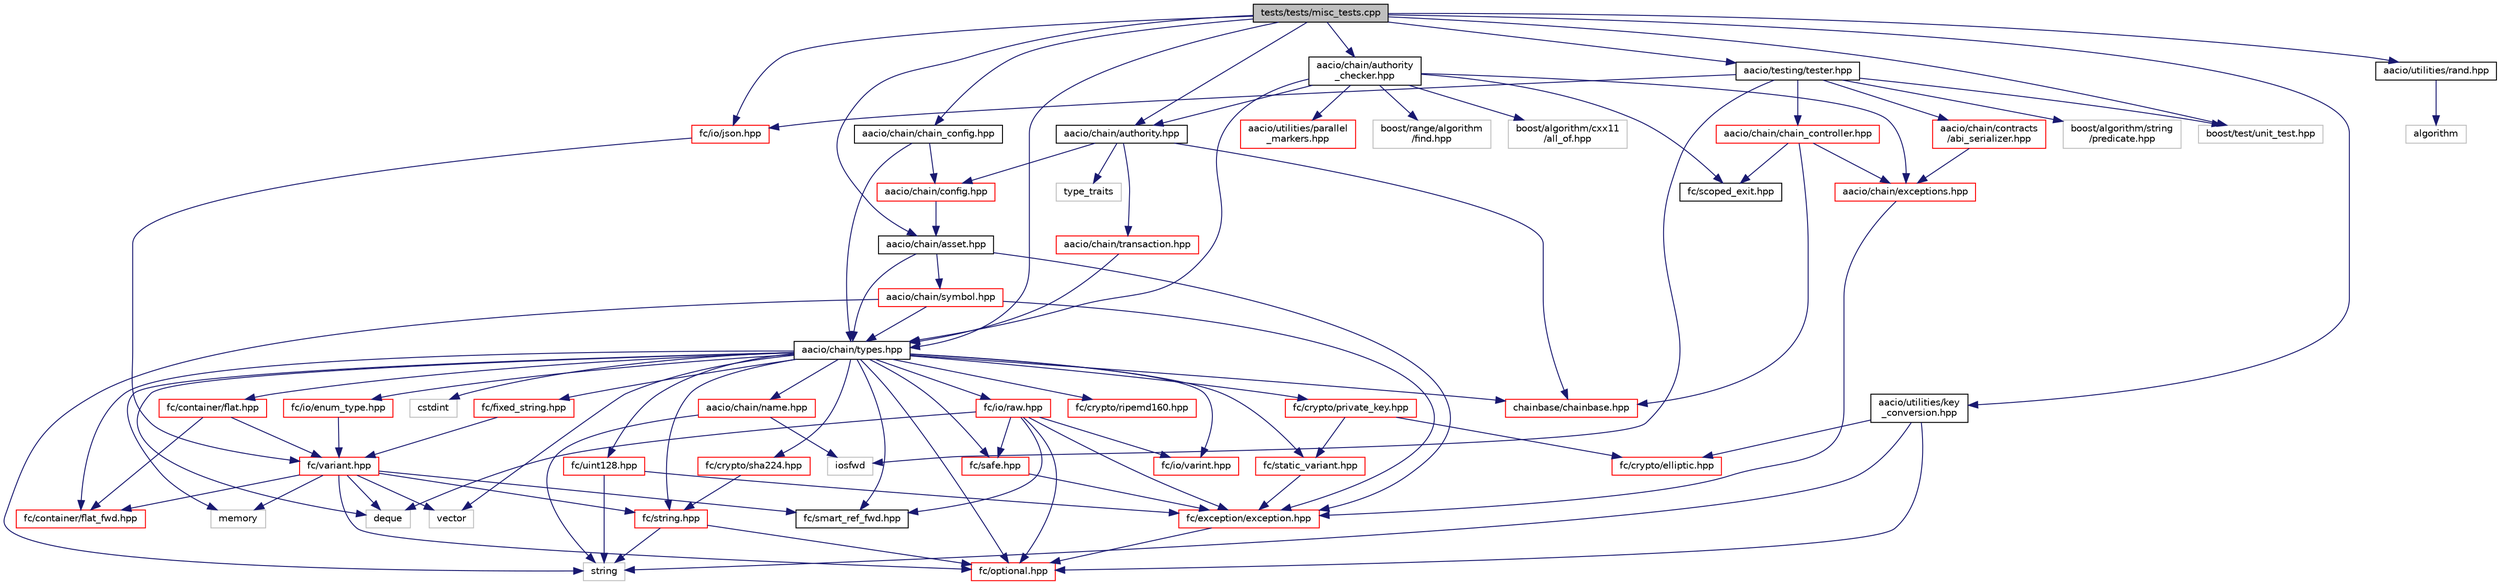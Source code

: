 digraph "tests/tests/misc_tests.cpp"
{
  edge [fontname="Helvetica",fontsize="10",labelfontname="Helvetica",labelfontsize="10"];
  node [fontname="Helvetica",fontsize="10",shape=record];
  Node0 [label="tests/tests/misc_tests.cpp",height=0.2,width=0.4,color="black", fillcolor="grey75", style="filled", fontcolor="black"];
  Node0 -> Node1 [color="midnightblue",fontsize="10",style="solid"];
  Node1 [label="aacio/chain/chain_config.hpp",height=0.2,width=0.4,color="black", fillcolor="white", style="filled",URL="$chain__config_8hpp.html"];
  Node1 -> Node2 [color="midnightblue",fontsize="10",style="solid"];
  Node2 [label="aacio/chain/types.hpp",height=0.2,width=0.4,color="black", fillcolor="white", style="filled",URL="$libraries_2chain_2include_2aacio_2chain_2types_8hpp.html"];
  Node2 -> Node3 [color="midnightblue",fontsize="10",style="solid"];
  Node3 [label="aacio/chain/name.hpp",height=0.2,width=0.4,color="red", fillcolor="white", style="filled",URL="$name_8hpp_source.html"];
  Node3 -> Node4 [color="midnightblue",fontsize="10",style="solid"];
  Node4 [label="string",height=0.2,width=0.4,color="grey75", fillcolor="white", style="filled"];
  Node3 -> Node32 [color="midnightblue",fontsize="10",style="solid"];
  Node32 [label="iosfwd",height=0.2,width=0.4,color="grey75", fillcolor="white", style="filled"];
  Node2 -> Node33 [color="midnightblue",fontsize="10",style="solid"];
  Node33 [label="chainbase/chainbase.hpp",height=0.2,width=0.4,color="red", fillcolor="white", style="filled",URL="$chainbase_8hpp_source.html"];
  Node2 -> Node27 [color="midnightblue",fontsize="10",style="solid"];
  Node27 [label="fc/container/flat_fwd.hpp",height=0.2,width=0.4,color="red", fillcolor="white", style="filled",URL="$flat__fwd_8hpp_source.html"];
  Node2 -> Node57 [color="midnightblue",fontsize="10",style="solid"];
  Node57 [label="fc/io/varint.hpp",height=0.2,width=0.4,color="red", fillcolor="white", style="filled",URL="$libraries_2fc_2include_2fc_2io_2varint_8hpp_source.html"];
  Node2 -> Node59 [color="midnightblue",fontsize="10",style="solid"];
  Node59 [label="fc/io/enum_type.hpp",height=0.2,width=0.4,color="red", fillcolor="white", style="filled",URL="$enum__type_8hpp_source.html"];
  Node59 -> Node63 [color="midnightblue",fontsize="10",style="solid"];
  Node63 [label="fc/variant.hpp",height=0.2,width=0.4,color="red", fillcolor="white", style="filled",URL="$variant_8hpp_source.html"];
  Node63 -> Node19 [color="midnightblue",fontsize="10",style="solid"];
  Node19 [label="deque",height=0.2,width=0.4,color="grey75", fillcolor="white", style="filled"];
  Node63 -> Node64 [color="midnightblue",fontsize="10",style="solid"];
  Node64 [label="memory",height=0.2,width=0.4,color="grey75", fillcolor="white", style="filled"];
  Node63 -> Node10 [color="midnightblue",fontsize="10",style="solid"];
  Node10 [label="vector",height=0.2,width=0.4,color="grey75", fillcolor="white", style="filled"];
  Node63 -> Node24 [color="midnightblue",fontsize="10",style="solid"];
  Node24 [label="fc/optional.hpp",height=0.2,width=0.4,color="red", fillcolor="white", style="filled",URL="$libraries_2fc_2include_2fc_2optional_8hpp_source.html"];
  Node63 -> Node21 [color="midnightblue",fontsize="10",style="solid"];
  Node21 [label="fc/string.hpp",height=0.2,width=0.4,color="red", fillcolor="white", style="filled",URL="$string_8hpp_source.html"];
  Node21 -> Node24 [color="midnightblue",fontsize="10",style="solid"];
  Node21 -> Node4 [color="midnightblue",fontsize="10",style="solid"];
  Node63 -> Node27 [color="midnightblue",fontsize="10",style="solid"];
  Node63 -> Node67 [color="midnightblue",fontsize="10",style="solid"];
  Node67 [label="fc/smart_ref_fwd.hpp",height=0.2,width=0.4,color="black", fillcolor="white", style="filled",URL="$smart__ref__fwd_8hpp_source.html"];
  Node2 -> Node86 [color="midnightblue",fontsize="10",style="solid"];
  Node86 [label="fc/crypto/sha224.hpp",height=0.2,width=0.4,color="red", fillcolor="white", style="filled",URL="$sha224_8hpp_source.html"];
  Node86 -> Node21 [color="midnightblue",fontsize="10",style="solid"];
  Node2 -> Node24 [color="midnightblue",fontsize="10",style="solid"];
  Node2 -> Node73 [color="midnightblue",fontsize="10",style="solid"];
  Node73 [label="fc/safe.hpp",height=0.2,width=0.4,color="red", fillcolor="white", style="filled",URL="$safe_8hpp_source.html"];
  Node73 -> Node74 [color="midnightblue",fontsize="10",style="solid"];
  Node74 [label="fc/exception/exception.hpp",height=0.2,width=0.4,color="red", fillcolor="white", style="filled",URL="$exception_8hpp.html",tooltip="Defines exception&#39;s used by fc. "];
  Node74 -> Node24 [color="midnightblue",fontsize="10",style="solid"];
  Node2 -> Node87 [color="midnightblue",fontsize="10",style="solid"];
  Node87 [label="fc/container/flat.hpp",height=0.2,width=0.4,color="red", fillcolor="white", style="filled",URL="$libraries_2fc_2include_2fc_2container_2flat_8hpp_source.html"];
  Node87 -> Node63 [color="midnightblue",fontsize="10",style="solid"];
  Node87 -> Node27 [color="midnightblue",fontsize="10",style="solid"];
  Node2 -> Node21 [color="midnightblue",fontsize="10",style="solid"];
  Node2 -> Node88 [color="midnightblue",fontsize="10",style="solid"];
  Node88 [label="fc/io/raw.hpp",height=0.2,width=0.4,color="red", fillcolor="white", style="filled",URL="$raw_8hpp_source.html"];
  Node88 -> Node57 [color="midnightblue",fontsize="10",style="solid"];
  Node88 -> Node24 [color="midnightblue",fontsize="10",style="solid"];
  Node88 -> Node67 [color="midnightblue",fontsize="10",style="solid"];
  Node88 -> Node74 [color="midnightblue",fontsize="10",style="solid"];
  Node88 -> Node73 [color="midnightblue",fontsize="10",style="solid"];
  Node88 -> Node19 [color="midnightblue",fontsize="10",style="solid"];
  Node2 -> Node93 [color="midnightblue",fontsize="10",style="solid"];
  Node93 [label="fc/uint128.hpp",height=0.2,width=0.4,color="red", fillcolor="white", style="filled",URL="$uint128_8hpp_source.html"];
  Node93 -> Node4 [color="midnightblue",fontsize="10",style="solid"];
  Node93 -> Node74 [color="midnightblue",fontsize="10",style="solid"];
  Node2 -> Node94 [color="midnightblue",fontsize="10",style="solid"];
  Node94 [label="fc/static_variant.hpp",height=0.2,width=0.4,color="red", fillcolor="white", style="filled",URL="$static__variant_8hpp_source.html"];
  Node94 -> Node74 [color="midnightblue",fontsize="10",style="solid"];
  Node2 -> Node67 [color="midnightblue",fontsize="10",style="solid"];
  Node2 -> Node95 [color="midnightblue",fontsize="10",style="solid"];
  Node95 [label="fc/crypto/ripemd160.hpp",height=0.2,width=0.4,color="red", fillcolor="white", style="filled",URL="$ripemd160_8hpp_source.html"];
  Node2 -> Node96 [color="midnightblue",fontsize="10",style="solid"];
  Node96 [label="fc/fixed_string.hpp",height=0.2,width=0.4,color="red", fillcolor="white", style="filled",URL="$fixed__string_8hpp_source.html"];
  Node96 -> Node63 [color="midnightblue",fontsize="10",style="solid"];
  Node2 -> Node97 [color="midnightblue",fontsize="10",style="solid"];
  Node97 [label="fc/crypto/private_key.hpp",height=0.2,width=0.4,color="red", fillcolor="white", style="filled",URL="$private__key_8hpp_source.html"];
  Node97 -> Node98 [color="midnightblue",fontsize="10",style="solid"];
  Node98 [label="fc/crypto/elliptic.hpp",height=0.2,width=0.4,color="red", fillcolor="white", style="filled",URL="$elliptic_8hpp_source.html"];
  Node97 -> Node94 [color="midnightblue",fontsize="10",style="solid"];
  Node2 -> Node64 [color="midnightblue",fontsize="10",style="solid"];
  Node2 -> Node10 [color="midnightblue",fontsize="10",style="solid"];
  Node2 -> Node19 [color="midnightblue",fontsize="10",style="solid"];
  Node2 -> Node120 [color="midnightblue",fontsize="10",style="solid"];
  Node120 [label="cstdint",height=0.2,width=0.4,color="grey75", fillcolor="white", style="filled"];
  Node1 -> Node121 [color="midnightblue",fontsize="10",style="solid"];
  Node121 [label="aacio/chain/config.hpp",height=0.2,width=0.4,color="red", fillcolor="white", style="filled",URL="$libraries_2chain_2include_2aacio_2chain_2config_8hpp.html"];
  Node121 -> Node122 [color="midnightblue",fontsize="10",style="solid"];
  Node122 [label="aacio/chain/asset.hpp",height=0.2,width=0.4,color="black", fillcolor="white", style="filled",URL="$libraries_2chain_2include_2aacio_2chain_2asset_8hpp.html"];
  Node122 -> Node74 [color="midnightblue",fontsize="10",style="solid"];
  Node122 -> Node2 [color="midnightblue",fontsize="10",style="solid"];
  Node122 -> Node123 [color="midnightblue",fontsize="10",style="solid"];
  Node123 [label="aacio/chain/symbol.hpp",height=0.2,width=0.4,color="red", fillcolor="white", style="filled",URL="$symbol_8hpp.html"];
  Node123 -> Node74 [color="midnightblue",fontsize="10",style="solid"];
  Node123 -> Node2 [color="midnightblue",fontsize="10",style="solid"];
  Node123 -> Node4 [color="midnightblue",fontsize="10",style="solid"];
  Node0 -> Node142 [color="midnightblue",fontsize="10",style="solid"];
  Node142 [label="aacio/chain/authority\l_checker.hpp",height=0.2,width=0.4,color="black", fillcolor="white", style="filled",URL="$authority__checker_8hpp.html"];
  Node142 -> Node2 [color="midnightblue",fontsize="10",style="solid"];
  Node142 -> Node143 [color="midnightblue",fontsize="10",style="solid"];
  Node143 [label="aacio/chain/authority.hpp",height=0.2,width=0.4,color="black", fillcolor="white", style="filled",URL="$authority_8hpp.html"];
  Node143 -> Node33 [color="midnightblue",fontsize="10",style="solid"];
  Node143 -> Node144 [color="midnightblue",fontsize="10",style="solid"];
  Node144 [label="aacio/chain/transaction.hpp",height=0.2,width=0.4,color="red", fillcolor="white", style="filled",URL="$libraries_2chain_2include_2aacio_2chain_2transaction_8hpp.html"];
  Node144 -> Node2 [color="midnightblue",fontsize="10",style="solid"];
  Node143 -> Node121 [color="midnightblue",fontsize="10",style="solid"];
  Node143 -> Node146 [color="midnightblue",fontsize="10",style="solid"];
  Node146 [label="type_traits",height=0.2,width=0.4,color="grey75", fillcolor="white", style="filled"];
  Node142 -> Node147 [color="midnightblue",fontsize="10",style="solid"];
  Node147 [label="aacio/chain/exceptions.hpp",height=0.2,width=0.4,color="red", fillcolor="white", style="filled",URL="$exceptions_8hpp.html"];
  Node147 -> Node74 [color="midnightblue",fontsize="10",style="solid"];
  Node142 -> Node153 [color="midnightblue",fontsize="10",style="solid"];
  Node153 [label="aacio/utilities/parallel\l_markers.hpp",height=0.2,width=0.4,color="red", fillcolor="white", style="filled",URL="$parallel__markers_8hpp.html"];
  Node142 -> Node157 [color="midnightblue",fontsize="10",style="solid"];
  Node157 [label="fc/scoped_exit.hpp",height=0.2,width=0.4,color="black", fillcolor="white", style="filled",URL="$scoped__exit_8hpp_source.html"];
  Node142 -> Node158 [color="midnightblue",fontsize="10",style="solid"];
  Node158 [label="boost/range/algorithm\l/find.hpp",height=0.2,width=0.4,color="grey75", fillcolor="white", style="filled"];
  Node142 -> Node159 [color="midnightblue",fontsize="10",style="solid"];
  Node159 [label="boost/algorithm/cxx11\l/all_of.hpp",height=0.2,width=0.4,color="grey75", fillcolor="white", style="filled"];
  Node0 -> Node143 [color="midnightblue",fontsize="10",style="solid"];
  Node0 -> Node2 [color="midnightblue",fontsize="10",style="solid"];
  Node0 -> Node122 [color="midnightblue",fontsize="10",style="solid"];
  Node0 -> Node160 [color="midnightblue",fontsize="10",style="solid"];
  Node160 [label="aacio/testing/tester.hpp",height=0.2,width=0.4,color="black", fillcolor="white", style="filled",URL="$tester_8hpp_source.html"];
  Node160 -> Node161 [color="midnightblue",fontsize="10",style="solid"];
  Node161 [label="aacio/chain/chain_controller.hpp",height=0.2,width=0.4,color="red", fillcolor="white", style="filled",URL="$chain__controller_8hpp.html"];
  Node161 -> Node33 [color="midnightblue",fontsize="10",style="solid"];
  Node161 -> Node157 [color="midnightblue",fontsize="10",style="solid"];
  Node161 -> Node147 [color="midnightblue",fontsize="10",style="solid"];
  Node160 -> Node189 [color="midnightblue",fontsize="10",style="solid"];
  Node189 [label="aacio/chain/contracts\l/abi_serializer.hpp",height=0.2,width=0.4,color="red", fillcolor="white", style="filled",URL="$abi__serializer_8hpp.html"];
  Node189 -> Node147 [color="midnightblue",fontsize="10",style="solid"];
  Node160 -> Node190 [color="midnightblue",fontsize="10",style="solid"];
  Node190 [label="fc/io/json.hpp",height=0.2,width=0.4,color="red", fillcolor="white", style="filled",URL="$json_8hpp_source.html"];
  Node190 -> Node63 [color="midnightblue",fontsize="10",style="solid"];
  Node160 -> Node191 [color="midnightblue",fontsize="10",style="solid"];
  Node191 [label="boost/algorithm/string\l/predicate.hpp",height=0.2,width=0.4,color="grey75", fillcolor="white", style="filled"];
  Node160 -> Node192 [color="midnightblue",fontsize="10",style="solid"];
  Node192 [label="boost/test/unit_test.hpp",height=0.2,width=0.4,color="grey75", fillcolor="white", style="filled"];
  Node160 -> Node32 [color="midnightblue",fontsize="10",style="solid"];
  Node0 -> Node193 [color="midnightblue",fontsize="10",style="solid"];
  Node193 [label="aacio/utilities/key\l_conversion.hpp",height=0.2,width=0.4,color="black", fillcolor="white", style="filled",URL="$key__conversion_8hpp.html"];
  Node193 -> Node4 [color="midnightblue",fontsize="10",style="solid"];
  Node193 -> Node98 [color="midnightblue",fontsize="10",style="solid"];
  Node193 -> Node24 [color="midnightblue",fontsize="10",style="solid"];
  Node0 -> Node194 [color="midnightblue",fontsize="10",style="solid"];
  Node194 [label="aacio/utilities/rand.hpp",height=0.2,width=0.4,color="black", fillcolor="white", style="filled",URL="$utilities_2include_2aacio_2utilities_2rand_8hpp.html"];
  Node194 -> Node8 [color="midnightblue",fontsize="10",style="solid"];
  Node8 [label="algorithm",height=0.2,width=0.4,color="grey75", fillcolor="white", style="filled"];
  Node0 -> Node190 [color="midnightblue",fontsize="10",style="solid"];
  Node0 -> Node192 [color="midnightblue",fontsize="10",style="solid"];
}

